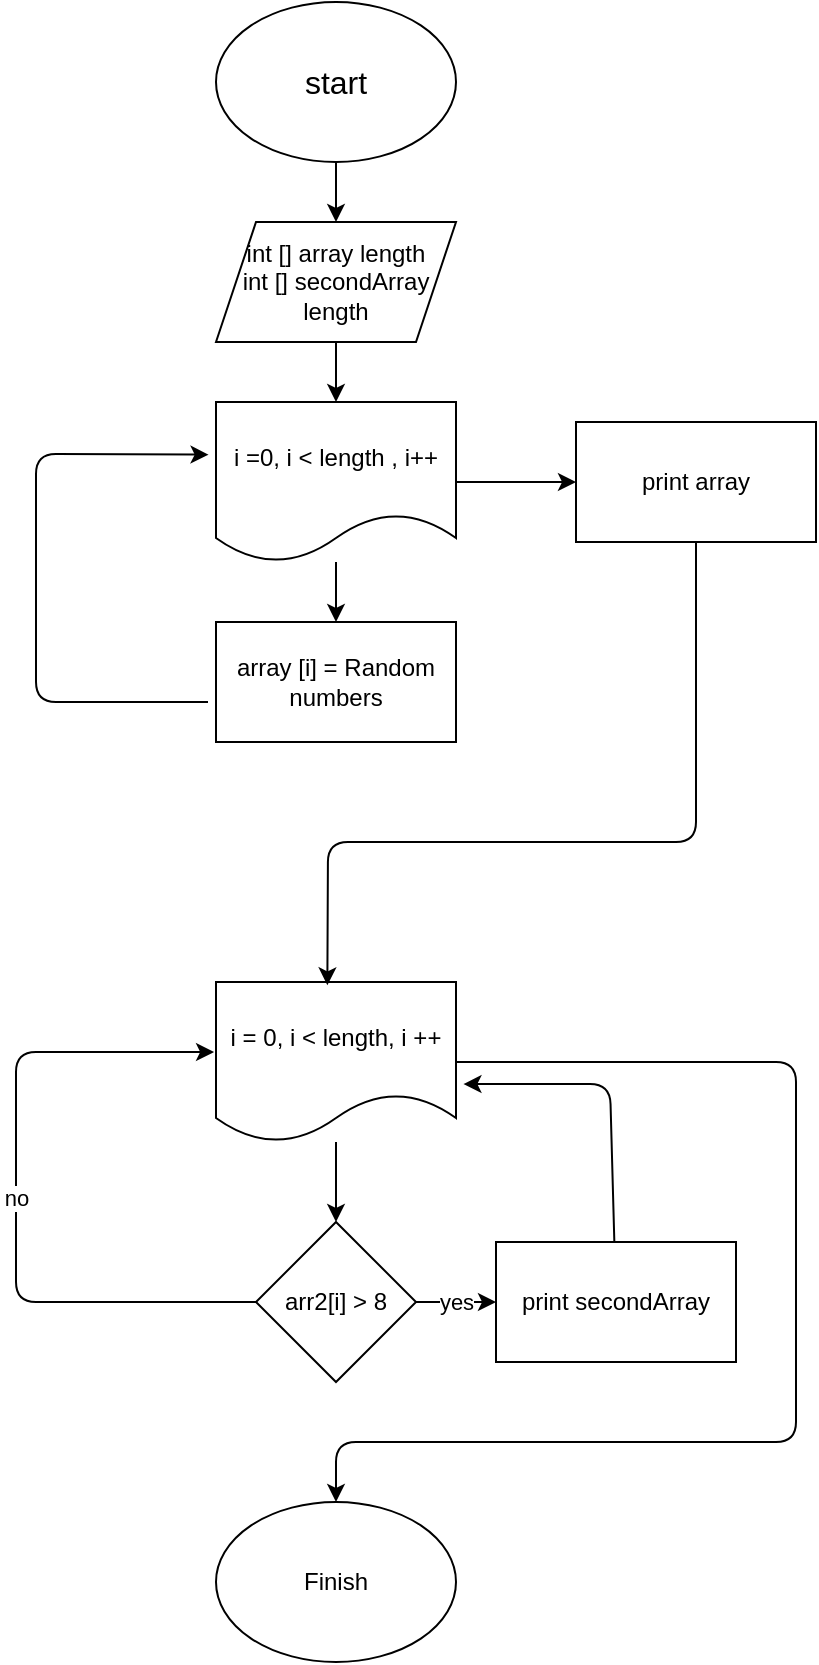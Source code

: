 <mxfile>
    <diagram id="2Cx33pJUaD9Ha-G-_pXL" name="Страница 1">
        <mxGraphModel dx="563" dy="253" grid="1" gridSize="10" guides="1" tooltips="1" connect="1" arrows="1" fold="1" page="1" pageScale="1" pageWidth="827" pageHeight="1169" math="0" shadow="0">
            <root>
                <mxCell id="0"/>
                <mxCell id="1" parent="0"/>
                <mxCell id="5" style="edgeStyle=none;html=1;entryX=0.5;entryY=0;entryDx=0;entryDy=0;" parent="1" source="3" target="4" edge="1">
                    <mxGeometry relative="1" as="geometry"/>
                </mxCell>
                <mxCell id="3" value="start" style="ellipse;whiteSpace=wrap;html=1;fontSize=16;" parent="1" vertex="1">
                    <mxGeometry x="320" y="20" width="120" height="80" as="geometry"/>
                </mxCell>
                <mxCell id="7" style="edgeStyle=none;html=1;entryX=0.5;entryY=0;entryDx=0;entryDy=0;" parent="1" source="4" target="6" edge="1">
                    <mxGeometry relative="1" as="geometry"/>
                </mxCell>
                <mxCell id="4" value="int [] array length&lt;br&gt;int [] secondArray length" style="shape=parallelogram;perimeter=parallelogramPerimeter;whiteSpace=wrap;html=1;fixedSize=1;" parent="1" vertex="1">
                    <mxGeometry x="320" y="130" width="120" height="60" as="geometry"/>
                </mxCell>
                <mxCell id="9" style="edgeStyle=none;html=1;entryX=0.5;entryY=0;entryDx=0;entryDy=0;" parent="1" source="6" target="8" edge="1">
                    <mxGeometry relative="1" as="geometry"/>
                </mxCell>
                <mxCell id="16" style="edgeStyle=none;html=1;entryX=0;entryY=0.5;entryDx=0;entryDy=0;" parent="1" source="6" target="32" edge="1">
                    <mxGeometry relative="1" as="geometry">
                        <mxPoint x="480" y="260" as="targetPoint"/>
                    </mxGeometry>
                </mxCell>
                <mxCell id="6" value="i =0, i &amp;lt; length , i++" style="shape=document;whiteSpace=wrap;html=1;boundedLbl=1;" parent="1" vertex="1">
                    <mxGeometry x="320" y="220" width="120" height="80" as="geometry"/>
                </mxCell>
                <mxCell id="8" value="array [i] = Random numbers" style="rounded=0;whiteSpace=wrap;html=1;" parent="1" vertex="1">
                    <mxGeometry x="320" y="330" width="120" height="60" as="geometry"/>
                </mxCell>
                <mxCell id="12" style="edgeStyle=none;html=1;entryX=-0.031;entryY=0.329;entryDx=0;entryDy=0;entryPerimeter=0;" parent="1" target="6" edge="1">
                    <mxGeometry relative="1" as="geometry">
                        <Array as="points">
                            <mxPoint x="230" y="370"/>
                            <mxPoint x="230" y="246"/>
                        </Array>
                        <mxPoint x="316" y="370" as="sourcePoint"/>
                    </mxGeometry>
                </mxCell>
                <mxCell id="22" style="edgeStyle=none;html=1;entryX=0.5;entryY=0;entryDx=0;entryDy=0;" parent="1" source="17" target="21" edge="1">
                    <mxGeometry relative="1" as="geometry"/>
                </mxCell>
                <mxCell id="29" style="edgeStyle=none;html=1;entryX=0.5;entryY=0;entryDx=0;entryDy=0;" parent="1" source="17" edge="1">
                    <mxGeometry relative="1" as="geometry">
                        <Array as="points">
                            <mxPoint x="610" y="550"/>
                            <mxPoint x="610" y="740"/>
                            <mxPoint x="380" y="740"/>
                        </Array>
                        <mxPoint x="380" y="770" as="targetPoint"/>
                    </mxGeometry>
                </mxCell>
                <mxCell id="17" value="i = 0, i &amp;lt; length, i ++" style="shape=document;whiteSpace=wrap;html=1;boundedLbl=1;" parent="1" vertex="1">
                    <mxGeometry x="320" y="510" width="120" height="80" as="geometry"/>
                </mxCell>
                <mxCell id="25" value="yes" style="edgeStyle=none;html=1;" parent="1" source="21" target="23" edge="1">
                    <mxGeometry relative="1" as="geometry">
                        <Array as="points">
                            <mxPoint x="440" y="670"/>
                        </Array>
                    </mxGeometry>
                </mxCell>
                <mxCell id="26" value="no" style="edgeStyle=none;html=1;entryX=-0.008;entryY=0.438;entryDx=0;entryDy=0;entryPerimeter=0;" parent="1" source="21" target="17" edge="1">
                    <mxGeometry relative="1" as="geometry">
                        <Array as="points">
                            <mxPoint x="220" y="670"/>
                            <mxPoint x="220" y="545"/>
                        </Array>
                    </mxGeometry>
                </mxCell>
                <mxCell id="21" value="arr2[i] &amp;gt; 8" style="rhombus;whiteSpace=wrap;html=1;" parent="1" vertex="1">
                    <mxGeometry x="340" y="630" width="80" height="80" as="geometry"/>
                </mxCell>
                <mxCell id="27" style="edgeStyle=none;html=1;entryX=1.031;entryY=0.638;entryDx=0;entryDy=0;entryPerimeter=0;" parent="1" source="23" target="17" edge="1">
                    <mxGeometry relative="1" as="geometry">
                        <Array as="points">
                            <mxPoint x="517" y="561"/>
                        </Array>
                    </mxGeometry>
                </mxCell>
                <mxCell id="23" value="&lt;span&gt;print secondArray&lt;/span&gt;" style="rounded=0;whiteSpace=wrap;html=1;" parent="1" vertex="1">
                    <mxGeometry x="460" y="640" width="120" height="60" as="geometry"/>
                </mxCell>
                <mxCell id="30" value="Finish" style="ellipse;whiteSpace=wrap;html=1;" parent="1" vertex="1">
                    <mxGeometry x="320" y="770" width="120" height="80" as="geometry"/>
                </mxCell>
                <mxCell id="36" style="edgeStyle=none;html=1;entryX=0.464;entryY=0.021;entryDx=0;entryDy=0;entryPerimeter=0;" edge="1" parent="1" source="32" target="17">
                    <mxGeometry relative="1" as="geometry">
                        <Array as="points">
                            <mxPoint x="560" y="440"/>
                            <mxPoint x="376" y="440"/>
                        </Array>
                    </mxGeometry>
                </mxCell>
                <mxCell id="32" value="print array" style="rounded=0;whiteSpace=wrap;html=1;" parent="1" vertex="1">
                    <mxGeometry x="500" y="230" width="120" height="60" as="geometry"/>
                </mxCell>
            </root>
        </mxGraphModel>
    </diagram>
</mxfile>